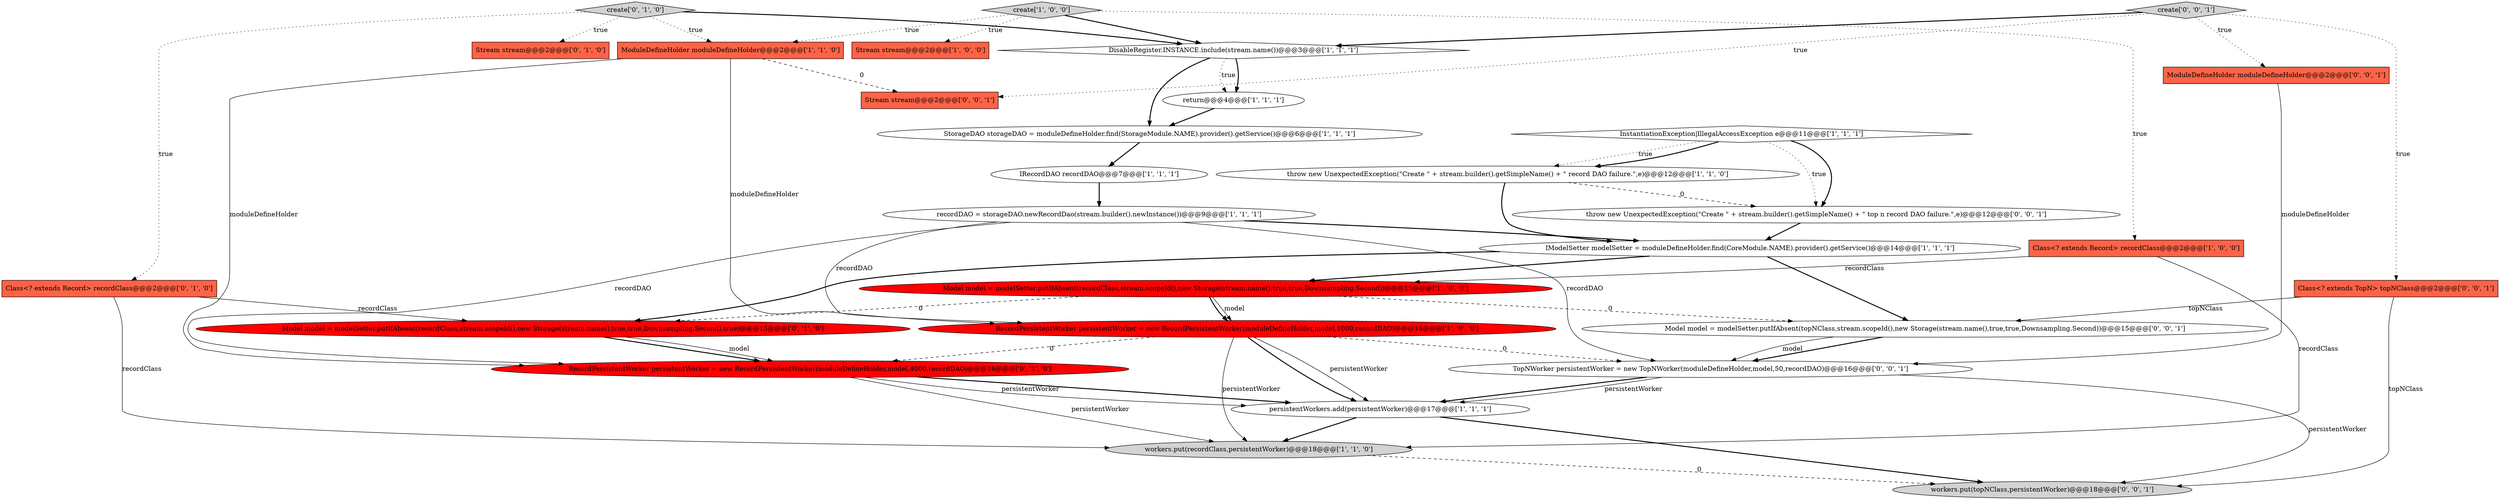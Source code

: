 digraph {
27 [style = filled, label = "throw new UnexpectedException(\"Create \" + stream.builder().getSimpleName() + \" top n record DAO failure.\",e)@@@12@@@['0', '0', '1']", fillcolor = white, shape = ellipse image = "AAA0AAABBB3BBB"];
22 [style = filled, label = "workers.put(topNClass,persistentWorker)@@@18@@@['0', '0', '1']", fillcolor = lightgray, shape = ellipse image = "AAA0AAABBB3BBB"];
16 [style = filled, label = "create['0', '1', '0']", fillcolor = lightgray, shape = diamond image = "AAA0AAABBB2BBB"];
18 [style = filled, label = "RecordPersistentWorker persistentWorker = new RecordPersistentWorker(moduleDefineHolder,model,4000,recordDAO)@@@16@@@['0', '1', '0']", fillcolor = red, shape = ellipse image = "AAA1AAABBB2BBB"];
15 [style = filled, label = "InstantiationException|IllegalAccessException e@@@11@@@['1', '1', '1']", fillcolor = white, shape = diamond image = "AAA0AAABBB1BBB"];
12 [style = filled, label = "IModelSetter modelSetter = moduleDefineHolder.find(CoreModule.NAME).provider().getService()@@@14@@@['1', '1', '1']", fillcolor = white, shape = ellipse image = "AAA0AAABBB1BBB"];
25 [style = filled, label = "Stream stream@@@2@@@['0', '0', '1']", fillcolor = tomato, shape = box image = "AAA0AAABBB3BBB"];
3 [style = filled, label = "Class<? extends Record> recordClass@@@2@@@['1', '0', '0']", fillcolor = tomato, shape = box image = "AAA0AAABBB1BBB"];
2 [style = filled, label = "create['1', '0', '0']", fillcolor = lightgray, shape = diamond image = "AAA0AAABBB1BBB"];
11 [style = filled, label = "persistentWorkers.add(persistentWorker)@@@17@@@['1', '1', '1']", fillcolor = white, shape = ellipse image = "AAA0AAABBB1BBB"];
20 [style = filled, label = "Model model = modelSetter.putIfAbsent(recordClass,stream.scopeId(),new Storage(stream.name(),true,true,Downsampling.Second),true)@@@15@@@['0', '1', '0']", fillcolor = red, shape = ellipse image = "AAA1AAABBB2BBB"];
4 [style = filled, label = "return@@@4@@@['1', '1', '1']", fillcolor = white, shape = ellipse image = "AAA0AAABBB1BBB"];
14 [style = filled, label = "recordDAO = storageDAO.newRecordDao(stream.builder().newInstance())@@@9@@@['1', '1', '1']", fillcolor = white, shape = ellipse image = "AAA0AAABBB1BBB"];
9 [style = filled, label = "workers.put(recordClass,persistentWorker)@@@18@@@['1', '1', '0']", fillcolor = lightgray, shape = ellipse image = "AAA0AAABBB1BBB"];
23 [style = filled, label = "Model model = modelSetter.putIfAbsent(topNClass,stream.scopeId(),new Storage(stream.name(),true,true,Downsampling.Second))@@@15@@@['0', '0', '1']", fillcolor = white, shape = ellipse image = "AAA0AAABBB3BBB"];
5 [style = filled, label = "Stream stream@@@2@@@['1', '0', '0']", fillcolor = tomato, shape = box image = "AAA0AAABBB1BBB"];
7 [style = filled, label = "RecordPersistentWorker persistentWorker = new RecordPersistentWorker(moduleDefineHolder,model,1000,recordDAO)@@@16@@@['1', '0', '0']", fillcolor = red, shape = ellipse image = "AAA1AAABBB1BBB"];
1 [style = filled, label = "StorageDAO storageDAO = moduleDefineHolder.find(StorageModule.NAME).provider().getService()@@@6@@@['1', '1', '1']", fillcolor = white, shape = ellipse image = "AAA0AAABBB1BBB"];
19 [style = filled, label = "Stream stream@@@2@@@['0', '1', '0']", fillcolor = tomato, shape = box image = "AAA0AAABBB2BBB"];
21 [style = filled, label = "ModuleDefineHolder moduleDefineHolder@@@2@@@['0', '0', '1']", fillcolor = tomato, shape = box image = "AAA0AAABBB3BBB"];
24 [style = filled, label = "Class<? extends TopN> topNClass@@@2@@@['0', '0', '1']", fillcolor = tomato, shape = box image = "AAA0AAABBB3BBB"];
10 [style = filled, label = "ModuleDefineHolder moduleDefineHolder@@@2@@@['1', '1', '0']", fillcolor = tomato, shape = box image = "AAA0AAABBB1BBB"];
26 [style = filled, label = "TopNWorker persistentWorker = new TopNWorker(moduleDefineHolder,model,50,recordDAO)@@@16@@@['0', '0', '1']", fillcolor = white, shape = ellipse image = "AAA0AAABBB3BBB"];
17 [style = filled, label = "Class<? extends Record> recordClass@@@2@@@['0', '1', '0']", fillcolor = tomato, shape = box image = "AAA0AAABBB2BBB"];
8 [style = filled, label = "IRecordDAO recordDAO@@@7@@@['1', '1', '1']", fillcolor = white, shape = ellipse image = "AAA0AAABBB1BBB"];
13 [style = filled, label = "Model model = modelSetter.putIfAbsent(recordClass,stream.scopeId(),new Storage(stream.name(),true,true,Downsampling.Second))@@@15@@@['1', '0', '0']", fillcolor = red, shape = ellipse image = "AAA1AAABBB1BBB"];
28 [style = filled, label = "create['0', '0', '1']", fillcolor = lightgray, shape = diamond image = "AAA0AAABBB3BBB"];
0 [style = filled, label = "throw new UnexpectedException(\"Create \" + stream.builder().getSimpleName() + \" record DAO failure.\",e)@@@12@@@['1', '1', '0']", fillcolor = white, shape = ellipse image = "AAA0AAABBB1BBB"];
6 [style = filled, label = "DisableRegister.INSTANCE.include(stream.name())@@@3@@@['1', '1', '1']", fillcolor = white, shape = diamond image = "AAA0AAABBB1BBB"];
2->3 [style = dotted, label="true"];
16->19 [style = dotted, label="true"];
28->6 [style = bold, label=""];
7->11 [style = bold, label=""];
14->7 [style = solid, label="recordDAO"];
1->8 [style = bold, label=""];
7->18 [style = dashed, label="0"];
27->12 [style = bold, label=""];
21->26 [style = solid, label="moduleDefineHolder"];
28->21 [style = dotted, label="true"];
17->20 [style = solid, label="recordClass"];
2->6 [style = bold, label=""];
26->22 [style = solid, label="persistentWorker"];
16->6 [style = bold, label=""];
28->25 [style = dotted, label="true"];
16->17 [style = dotted, label="true"];
0->12 [style = bold, label=""];
18->11 [style = bold, label=""];
13->20 [style = dashed, label="0"];
23->26 [style = bold, label=""];
12->20 [style = bold, label=""];
8->14 [style = bold, label=""];
9->22 [style = dashed, label="0"];
14->26 [style = solid, label="recordDAO"];
0->27 [style = dashed, label="0"];
11->9 [style = bold, label=""];
15->0 [style = dotted, label="true"];
13->23 [style = dashed, label="0"];
24->23 [style = solid, label="topNClass"];
16->10 [style = dotted, label="true"];
26->11 [style = bold, label=""];
10->7 [style = solid, label="moduleDefineHolder"];
15->27 [style = dotted, label="true"];
7->11 [style = solid, label="persistentWorker"];
20->18 [style = bold, label=""];
6->1 [style = bold, label=""];
6->4 [style = bold, label=""];
23->26 [style = solid, label="model"];
10->18 [style = solid, label="moduleDefineHolder"];
12->13 [style = bold, label=""];
28->24 [style = dotted, label="true"];
6->4 [style = dotted, label="true"];
14->18 [style = solid, label="recordDAO"];
13->7 [style = bold, label=""];
17->9 [style = solid, label="recordClass"];
15->0 [style = bold, label=""];
14->12 [style = bold, label=""];
7->9 [style = solid, label="persistentWorker"];
20->18 [style = solid, label="model"];
18->9 [style = solid, label="persistentWorker"];
11->22 [style = bold, label=""];
13->7 [style = solid, label="model"];
26->11 [style = solid, label="persistentWorker"];
4->1 [style = bold, label=""];
12->23 [style = bold, label=""];
2->5 [style = dotted, label="true"];
3->9 [style = solid, label="recordClass"];
7->26 [style = dashed, label="0"];
3->13 [style = solid, label="recordClass"];
15->27 [style = bold, label=""];
10->25 [style = dashed, label="0"];
18->11 [style = solid, label="persistentWorker"];
2->10 [style = dotted, label="true"];
24->22 [style = solid, label="topNClass"];
}
